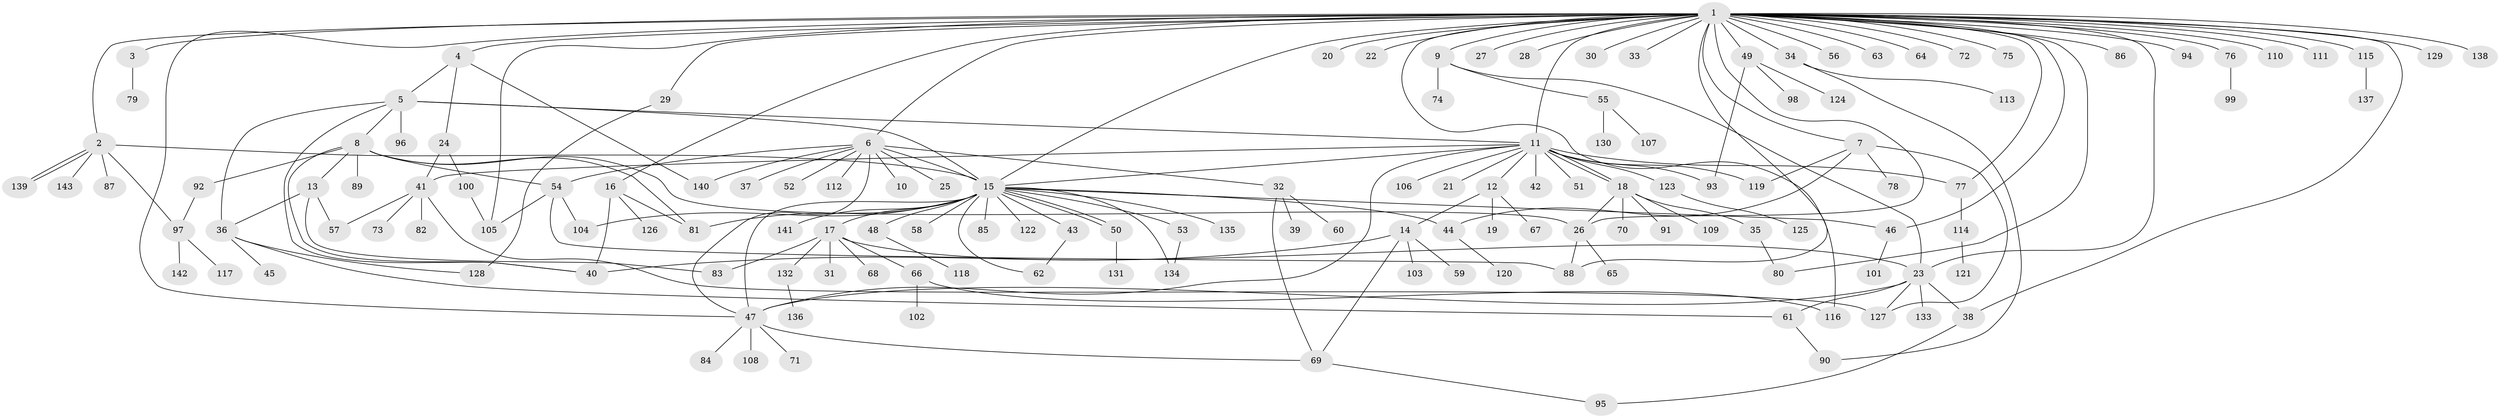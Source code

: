 // Generated by graph-tools (version 1.1) at 2025/14/03/09/25 04:14:26]
// undirected, 143 vertices, 193 edges
graph export_dot {
graph [start="1"]
  node [color=gray90,style=filled];
  1;
  2;
  3;
  4;
  5;
  6;
  7;
  8;
  9;
  10;
  11;
  12;
  13;
  14;
  15;
  16;
  17;
  18;
  19;
  20;
  21;
  22;
  23;
  24;
  25;
  26;
  27;
  28;
  29;
  30;
  31;
  32;
  33;
  34;
  35;
  36;
  37;
  38;
  39;
  40;
  41;
  42;
  43;
  44;
  45;
  46;
  47;
  48;
  49;
  50;
  51;
  52;
  53;
  54;
  55;
  56;
  57;
  58;
  59;
  60;
  61;
  62;
  63;
  64;
  65;
  66;
  67;
  68;
  69;
  70;
  71;
  72;
  73;
  74;
  75;
  76;
  77;
  78;
  79;
  80;
  81;
  82;
  83;
  84;
  85;
  86;
  87;
  88;
  89;
  90;
  91;
  92;
  93;
  94;
  95;
  96;
  97;
  98;
  99;
  100;
  101;
  102;
  103;
  104;
  105;
  106;
  107;
  108;
  109;
  110;
  111;
  112;
  113;
  114;
  115;
  116;
  117;
  118;
  119;
  120;
  121;
  122;
  123;
  124;
  125;
  126;
  127;
  128;
  129;
  130;
  131;
  132;
  133;
  134;
  135;
  136;
  137;
  138;
  139;
  140;
  141;
  142;
  143;
  1 -- 2;
  1 -- 3;
  1 -- 4;
  1 -- 6;
  1 -- 7;
  1 -- 9;
  1 -- 11;
  1 -- 15;
  1 -- 16;
  1 -- 20;
  1 -- 22;
  1 -- 23;
  1 -- 26;
  1 -- 27;
  1 -- 28;
  1 -- 29;
  1 -- 30;
  1 -- 33;
  1 -- 34;
  1 -- 38;
  1 -- 46;
  1 -- 47;
  1 -- 49;
  1 -- 56;
  1 -- 63;
  1 -- 64;
  1 -- 72;
  1 -- 75;
  1 -- 76;
  1 -- 77;
  1 -- 80;
  1 -- 86;
  1 -- 88;
  1 -- 94;
  1 -- 105;
  1 -- 110;
  1 -- 111;
  1 -- 115;
  1 -- 116;
  1 -- 129;
  1 -- 138;
  2 -- 15;
  2 -- 87;
  2 -- 97;
  2 -- 139;
  2 -- 139;
  2 -- 143;
  3 -- 79;
  4 -- 5;
  4 -- 24;
  4 -- 140;
  5 -- 8;
  5 -- 11;
  5 -- 15;
  5 -- 36;
  5 -- 40;
  5 -- 96;
  6 -- 10;
  6 -- 15;
  6 -- 25;
  6 -- 32;
  6 -- 37;
  6 -- 47;
  6 -- 52;
  6 -- 54;
  6 -- 112;
  6 -- 140;
  7 -- 44;
  7 -- 78;
  7 -- 119;
  7 -- 127;
  8 -- 13;
  8 -- 26;
  8 -- 40;
  8 -- 54;
  8 -- 81;
  8 -- 89;
  8 -- 92;
  9 -- 23;
  9 -- 55;
  9 -- 74;
  11 -- 12;
  11 -- 15;
  11 -- 18;
  11 -- 18;
  11 -- 21;
  11 -- 41;
  11 -- 42;
  11 -- 47;
  11 -- 51;
  11 -- 77;
  11 -- 93;
  11 -- 106;
  11 -- 119;
  11 -- 123;
  12 -- 14;
  12 -- 19;
  12 -- 67;
  13 -- 36;
  13 -- 57;
  13 -- 83;
  14 -- 40;
  14 -- 59;
  14 -- 69;
  14 -- 103;
  15 -- 17;
  15 -- 43;
  15 -- 44;
  15 -- 46;
  15 -- 47;
  15 -- 48;
  15 -- 50;
  15 -- 50;
  15 -- 53;
  15 -- 58;
  15 -- 62;
  15 -- 81;
  15 -- 85;
  15 -- 104;
  15 -- 122;
  15 -- 134;
  15 -- 135;
  15 -- 141;
  16 -- 40;
  16 -- 81;
  16 -- 126;
  17 -- 23;
  17 -- 31;
  17 -- 66;
  17 -- 68;
  17 -- 83;
  17 -- 132;
  18 -- 26;
  18 -- 35;
  18 -- 70;
  18 -- 91;
  18 -- 109;
  23 -- 38;
  23 -- 47;
  23 -- 61;
  23 -- 127;
  23 -- 133;
  24 -- 41;
  24 -- 100;
  26 -- 65;
  26 -- 88;
  29 -- 128;
  32 -- 39;
  32 -- 60;
  32 -- 69;
  34 -- 90;
  34 -- 113;
  35 -- 80;
  36 -- 45;
  36 -- 61;
  36 -- 128;
  38 -- 95;
  41 -- 57;
  41 -- 73;
  41 -- 82;
  41 -- 127;
  43 -- 62;
  44 -- 120;
  46 -- 101;
  47 -- 69;
  47 -- 71;
  47 -- 84;
  47 -- 108;
  48 -- 118;
  49 -- 93;
  49 -- 98;
  49 -- 124;
  50 -- 131;
  53 -- 134;
  54 -- 88;
  54 -- 104;
  54 -- 105;
  55 -- 107;
  55 -- 130;
  61 -- 90;
  66 -- 102;
  66 -- 116;
  69 -- 95;
  76 -- 99;
  77 -- 114;
  92 -- 97;
  97 -- 117;
  97 -- 142;
  100 -- 105;
  114 -- 121;
  115 -- 137;
  123 -- 125;
  132 -- 136;
}

